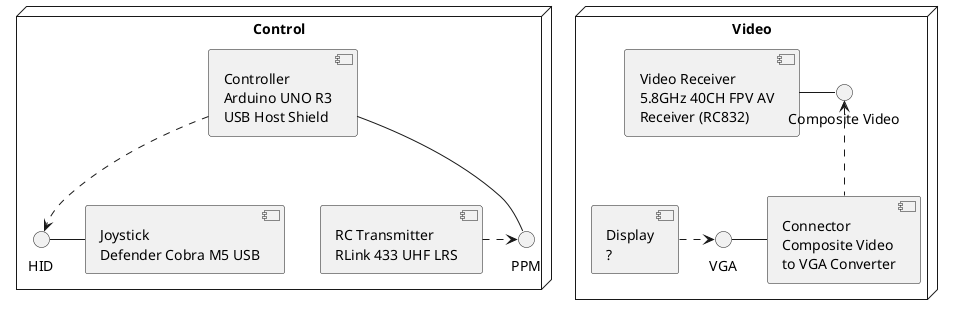 @startuml

skinparam componentStyle uml2

node "Control" {
    component joy [
            Joystick
            Defender Cobra M5 USB
        ]
    component ctrl [
        Controller
        Arduino UNO R3
        USB Host Shield
    ]
    () "HID" as hid
    component rctx [
        RC Transmitter
        RLink 433 UHF LRS
    ]
    () "PPM" as ppm
}

node "Video" {
    component vrx [
        Video Receiver
        5.8GHz 40CH FPV AV
        Receiver (RC832)
    ]
    component connector [
        Connector
        Composite Video
        to VGA Converter
    ]
    component display [
        Display
        ?
    ]
    () "Composite Video" as composite
    () "VGA" as vga
}

joy -left- hid
ctrl .down.> hid

ctrl -down- ppm
rctx .right.> ppm

vrx -right- composite
connector .up.> composite

connector -left- vga
display .right.> vga

@enduml